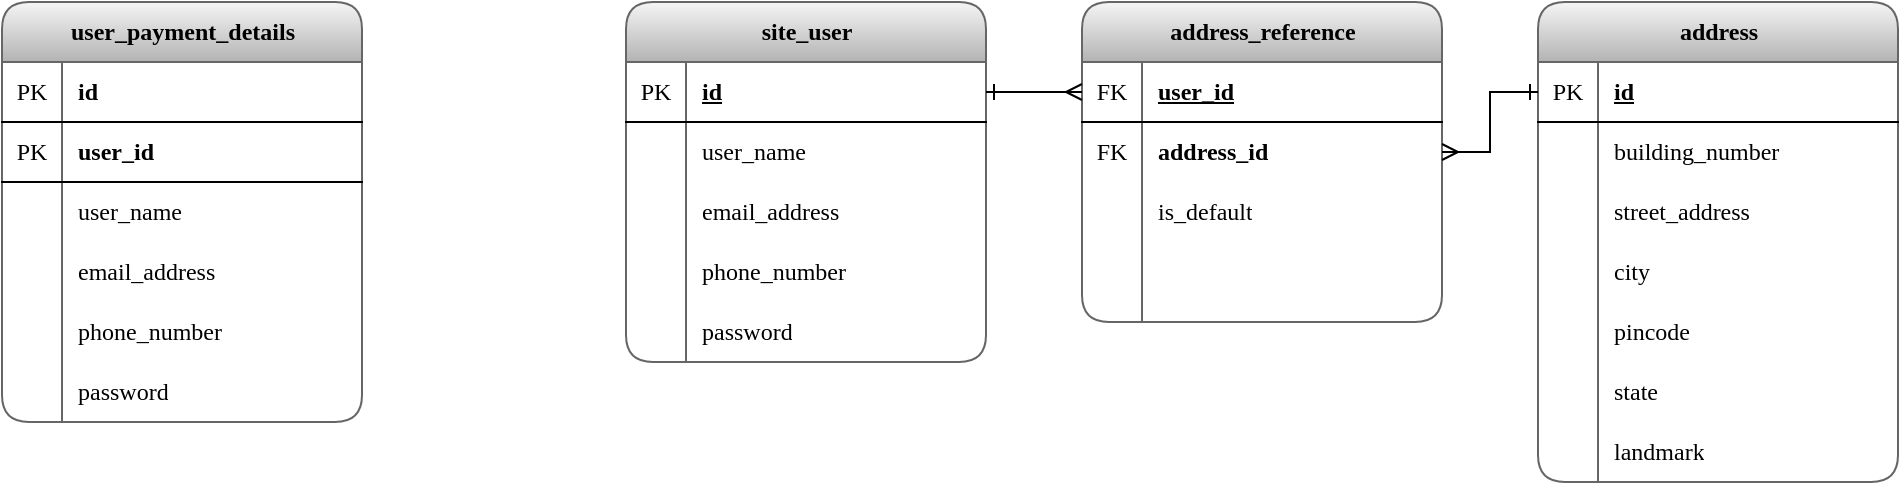 <mxfile version="27.0.9">
  <diagram name="Page-1" id="H2ZzRHWEbpJUJlyvexI7">
    <mxGraphModel dx="1695" dy="439" grid="1" gridSize="12" guides="1" tooltips="1" connect="1" arrows="1" fold="1" page="1" pageScale="1" pageWidth="827" pageHeight="1169" math="0" shadow="0">
      <root>
        <mxCell id="0" />
        <mxCell id="1" parent="0" />
        <mxCell id="I7PQQwjXUYnafsp2ZQOq-79" value="&lt;b&gt;site_user&lt;/b&gt;" style="shape=table;startSize=30;container=1;collapsible=1;childLayout=tableLayout;fixedRows=1;rowLines=0;fontStyle=0;align=center;resizeLast=1;html=1;strokeColor=#666666;swimlaneLine=1;rounded=1;shadow=0;fontFamily=Verdana;fillColor=#f5f5f5;gradientColor=#b3b3b3;" vertex="1" parent="1">
          <mxGeometry x="144" y="144" width="180" height="180" as="geometry">
            <mxRectangle x="144" y="144" width="72" height="30" as="alternateBounds" />
          </mxGeometry>
        </mxCell>
        <mxCell id="I7PQQwjXUYnafsp2ZQOq-80" value="" style="shape=tableRow;horizontal=0;startSize=0;swimlaneHead=0;swimlaneBody=0;fillColor=none;collapsible=0;dropTarget=0;points=[[0,0.5],[1,0.5]];portConstraint=eastwest;top=0;left=0;right=0;bottom=1;fontFamily=Verdana;fontStyle=0" vertex="1" parent="I7PQQwjXUYnafsp2ZQOq-79">
          <mxGeometry y="30" width="180" height="30" as="geometry" />
        </mxCell>
        <mxCell id="I7PQQwjXUYnafsp2ZQOq-81" value="PK" style="shape=partialRectangle;connectable=0;fillColor=none;top=0;left=0;bottom=0;right=0;fontStyle=0;overflow=hidden;whiteSpace=wrap;html=1;fontFamily=Verdana;" vertex="1" parent="I7PQQwjXUYnafsp2ZQOq-80">
          <mxGeometry width="30" height="30" as="geometry">
            <mxRectangle width="30" height="30" as="alternateBounds" />
          </mxGeometry>
        </mxCell>
        <mxCell id="I7PQQwjXUYnafsp2ZQOq-82" value="id" style="shape=partialRectangle;connectable=0;fillColor=none;top=0;left=0;bottom=0;right=0;align=left;spacingLeft=6;fontStyle=5;overflow=hidden;whiteSpace=wrap;html=1;fontFamily=Verdana;" vertex="1" parent="I7PQQwjXUYnafsp2ZQOq-80">
          <mxGeometry x="30" width="150" height="30" as="geometry">
            <mxRectangle width="150" height="30" as="alternateBounds" />
          </mxGeometry>
        </mxCell>
        <mxCell id="I7PQQwjXUYnafsp2ZQOq-83" value="" style="shape=tableRow;horizontal=0;startSize=0;swimlaneHead=0;swimlaneBody=0;fillColor=none;collapsible=0;dropTarget=0;points=[[0,0.5],[1,0.5]];portConstraint=eastwest;top=0;left=0;right=0;bottom=0;fontFamily=Verdana;fontStyle=0" vertex="1" parent="I7PQQwjXUYnafsp2ZQOq-79">
          <mxGeometry y="60" width="180" height="30" as="geometry" />
        </mxCell>
        <mxCell id="I7PQQwjXUYnafsp2ZQOq-84" value="" style="shape=partialRectangle;connectable=0;fillColor=none;top=0;left=0;bottom=0;right=0;editable=1;overflow=hidden;whiteSpace=wrap;html=1;fontFamily=Verdana;fontStyle=0" vertex="1" parent="I7PQQwjXUYnafsp2ZQOq-83">
          <mxGeometry width="30" height="30" as="geometry">
            <mxRectangle width="30" height="30" as="alternateBounds" />
          </mxGeometry>
        </mxCell>
        <mxCell id="I7PQQwjXUYnafsp2ZQOq-85" value="user_name" style="shape=partialRectangle;connectable=0;fillColor=none;top=0;left=0;bottom=0;right=0;align=left;spacingLeft=6;overflow=hidden;whiteSpace=wrap;html=1;fontStyle=0;fontFamily=Verdana;" vertex="1" parent="I7PQQwjXUYnafsp2ZQOq-83">
          <mxGeometry x="30" width="150" height="30" as="geometry">
            <mxRectangle width="150" height="30" as="alternateBounds" />
          </mxGeometry>
        </mxCell>
        <mxCell id="I7PQQwjXUYnafsp2ZQOq-86" value="" style="shape=tableRow;horizontal=0;startSize=0;swimlaneHead=0;swimlaneBody=0;fillColor=none;collapsible=0;dropTarget=0;points=[[0,0.5],[1,0.5]];portConstraint=eastwest;top=0;left=0;right=0;bottom=0;fontFamily=Verdana;fontStyle=0" vertex="1" parent="I7PQQwjXUYnafsp2ZQOq-79">
          <mxGeometry y="90" width="180" height="30" as="geometry" />
        </mxCell>
        <mxCell id="I7PQQwjXUYnafsp2ZQOq-87" value="" style="shape=partialRectangle;connectable=0;fillColor=none;top=0;left=0;bottom=0;right=0;editable=1;overflow=hidden;whiteSpace=wrap;html=1;fontFamily=Verdana;fontStyle=0" vertex="1" parent="I7PQQwjXUYnafsp2ZQOq-86">
          <mxGeometry width="30" height="30" as="geometry">
            <mxRectangle width="30" height="30" as="alternateBounds" />
          </mxGeometry>
        </mxCell>
        <mxCell id="I7PQQwjXUYnafsp2ZQOq-88" value="email_address" style="shape=partialRectangle;connectable=0;fillColor=none;top=0;left=0;bottom=0;right=0;align=left;spacingLeft=6;overflow=hidden;whiteSpace=wrap;html=1;fontStyle=0;fontFamily=Verdana;" vertex="1" parent="I7PQQwjXUYnafsp2ZQOq-86">
          <mxGeometry x="30" width="150" height="30" as="geometry">
            <mxRectangle width="150" height="30" as="alternateBounds" />
          </mxGeometry>
        </mxCell>
        <mxCell id="I7PQQwjXUYnafsp2ZQOq-89" value="" style="shape=tableRow;horizontal=0;startSize=0;swimlaneHead=0;swimlaneBody=0;fillColor=none;collapsible=0;dropTarget=0;points=[[0,0.5],[1,0.5]];portConstraint=eastwest;top=0;left=0;right=0;bottom=0;fontFamily=Verdana;fontStyle=0" vertex="1" parent="I7PQQwjXUYnafsp2ZQOq-79">
          <mxGeometry y="120" width="180" height="30" as="geometry" />
        </mxCell>
        <mxCell id="I7PQQwjXUYnafsp2ZQOq-90" value="" style="shape=partialRectangle;connectable=0;fillColor=none;top=0;left=0;bottom=0;right=0;editable=1;overflow=hidden;whiteSpace=wrap;html=1;fontFamily=Verdana;fontStyle=0" vertex="1" parent="I7PQQwjXUYnafsp2ZQOq-89">
          <mxGeometry width="30" height="30" as="geometry">
            <mxRectangle width="30" height="30" as="alternateBounds" />
          </mxGeometry>
        </mxCell>
        <mxCell id="I7PQQwjXUYnafsp2ZQOq-91" value="phone_number" style="shape=partialRectangle;connectable=0;fillColor=none;top=0;left=0;bottom=0;right=0;align=left;spacingLeft=6;overflow=hidden;whiteSpace=wrap;html=1;fontStyle=0;fontFamily=Verdana;" vertex="1" parent="I7PQQwjXUYnafsp2ZQOq-89">
          <mxGeometry x="30" width="150" height="30" as="geometry">
            <mxRectangle width="150" height="30" as="alternateBounds" />
          </mxGeometry>
        </mxCell>
        <mxCell id="I7PQQwjXUYnafsp2ZQOq-106" value="" style="shape=tableRow;horizontal=0;startSize=0;swimlaneHead=0;swimlaneBody=0;fillColor=none;collapsible=0;dropTarget=0;points=[[0,0.5],[1,0.5]];portConstraint=eastwest;top=0;left=0;right=0;bottom=0;fontFamily=Verdana;fontStyle=0" vertex="1" parent="I7PQQwjXUYnafsp2ZQOq-79">
          <mxGeometry y="150" width="180" height="30" as="geometry" />
        </mxCell>
        <mxCell id="I7PQQwjXUYnafsp2ZQOq-107" value="" style="shape=partialRectangle;connectable=0;fillColor=none;top=0;left=0;bottom=0;right=0;editable=1;overflow=hidden;whiteSpace=wrap;html=1;fontFamily=Verdana;fontStyle=0" vertex="1" parent="I7PQQwjXUYnafsp2ZQOq-106">
          <mxGeometry width="30" height="30" as="geometry">
            <mxRectangle width="30" height="30" as="alternateBounds" />
          </mxGeometry>
        </mxCell>
        <mxCell id="I7PQQwjXUYnafsp2ZQOq-108" value="password" style="shape=partialRectangle;connectable=0;fillColor=none;top=0;left=0;bottom=0;right=0;align=left;spacingLeft=6;overflow=hidden;whiteSpace=wrap;html=1;fontStyle=0;fontFamily=Verdana;" vertex="1" parent="I7PQQwjXUYnafsp2ZQOq-106">
          <mxGeometry x="30" width="150" height="30" as="geometry">
            <mxRectangle width="150" height="30" as="alternateBounds" />
          </mxGeometry>
        </mxCell>
        <mxCell id="I7PQQwjXUYnafsp2ZQOq-109" value="&lt;b&gt;address&lt;/b&gt;" style="shape=table;startSize=30;container=1;collapsible=1;childLayout=tableLayout;fixedRows=1;rowLines=0;fontStyle=0;align=center;resizeLast=1;html=1;strokeColor=#666666;swimlaneLine=1;rounded=1;shadow=0;fontFamily=Verdana;fillColor=#f5f5f5;gradientColor=#b3b3b3;" vertex="1" parent="1">
          <mxGeometry x="600" y="144" width="180" height="240" as="geometry">
            <mxRectangle x="144" y="144" width="72" height="30" as="alternateBounds" />
          </mxGeometry>
        </mxCell>
        <mxCell id="I7PQQwjXUYnafsp2ZQOq-110" value="" style="shape=tableRow;horizontal=0;startSize=0;swimlaneHead=0;swimlaneBody=0;fillColor=none;collapsible=0;dropTarget=0;points=[[0,0.5],[1,0.5]];portConstraint=eastwest;top=0;left=0;right=0;bottom=1;fontFamily=Verdana;fontStyle=0" vertex="1" parent="I7PQQwjXUYnafsp2ZQOq-109">
          <mxGeometry y="30" width="180" height="30" as="geometry" />
        </mxCell>
        <mxCell id="I7PQQwjXUYnafsp2ZQOq-111" value="PK" style="shape=partialRectangle;connectable=0;fillColor=none;top=0;left=0;bottom=0;right=0;fontStyle=0;overflow=hidden;whiteSpace=wrap;html=1;fontFamily=Verdana;" vertex="1" parent="I7PQQwjXUYnafsp2ZQOq-110">
          <mxGeometry width="30" height="30" as="geometry">
            <mxRectangle width="30" height="30" as="alternateBounds" />
          </mxGeometry>
        </mxCell>
        <mxCell id="I7PQQwjXUYnafsp2ZQOq-112" value="id" style="shape=partialRectangle;connectable=0;fillColor=none;top=0;left=0;bottom=0;right=0;align=left;spacingLeft=6;fontStyle=5;overflow=hidden;whiteSpace=wrap;html=1;fontFamily=Verdana;" vertex="1" parent="I7PQQwjXUYnafsp2ZQOq-110">
          <mxGeometry x="30" width="150" height="30" as="geometry">
            <mxRectangle width="150" height="30" as="alternateBounds" />
          </mxGeometry>
        </mxCell>
        <mxCell id="I7PQQwjXUYnafsp2ZQOq-113" value="" style="shape=tableRow;horizontal=0;startSize=0;swimlaneHead=0;swimlaneBody=0;fillColor=none;collapsible=0;dropTarget=0;points=[[0,0.5],[1,0.5]];portConstraint=eastwest;top=0;left=0;right=0;bottom=0;fontFamily=Verdana;fontStyle=0" vertex="1" parent="I7PQQwjXUYnafsp2ZQOq-109">
          <mxGeometry y="60" width="180" height="30" as="geometry" />
        </mxCell>
        <mxCell id="I7PQQwjXUYnafsp2ZQOq-114" value="" style="shape=partialRectangle;connectable=0;fillColor=none;top=0;left=0;bottom=0;right=0;editable=1;overflow=hidden;whiteSpace=wrap;html=1;fontFamily=Verdana;fontStyle=0" vertex="1" parent="I7PQQwjXUYnafsp2ZQOq-113">
          <mxGeometry width="30" height="30" as="geometry">
            <mxRectangle width="30" height="30" as="alternateBounds" />
          </mxGeometry>
        </mxCell>
        <mxCell id="I7PQQwjXUYnafsp2ZQOq-115" value="building_number" style="shape=partialRectangle;connectable=0;fillColor=none;top=0;left=0;bottom=0;right=0;align=left;spacingLeft=6;overflow=hidden;whiteSpace=wrap;html=1;fontFamily=Verdana;fontStyle=0" vertex="1" parent="I7PQQwjXUYnafsp2ZQOq-113">
          <mxGeometry x="30" width="150" height="30" as="geometry">
            <mxRectangle width="150" height="30" as="alternateBounds" />
          </mxGeometry>
        </mxCell>
        <mxCell id="I7PQQwjXUYnafsp2ZQOq-116" value="" style="shape=tableRow;horizontal=0;startSize=0;swimlaneHead=0;swimlaneBody=0;fillColor=none;collapsible=0;dropTarget=0;points=[[0,0.5],[1,0.5]];portConstraint=eastwest;top=0;left=0;right=0;bottom=0;fontFamily=Verdana;fontStyle=0" vertex="1" parent="I7PQQwjXUYnafsp2ZQOq-109">
          <mxGeometry y="90" width="180" height="30" as="geometry" />
        </mxCell>
        <mxCell id="I7PQQwjXUYnafsp2ZQOq-117" value="" style="shape=partialRectangle;connectable=0;fillColor=none;top=0;left=0;bottom=0;right=0;editable=1;overflow=hidden;whiteSpace=wrap;html=1;fontFamily=Verdana;fontStyle=0" vertex="1" parent="I7PQQwjXUYnafsp2ZQOq-116">
          <mxGeometry width="30" height="30" as="geometry">
            <mxRectangle width="30" height="30" as="alternateBounds" />
          </mxGeometry>
        </mxCell>
        <mxCell id="I7PQQwjXUYnafsp2ZQOq-118" value="street_address" style="shape=partialRectangle;connectable=0;fillColor=none;top=0;left=0;bottom=0;right=0;align=left;spacingLeft=6;overflow=hidden;whiteSpace=wrap;html=1;fontFamily=Verdana;fontStyle=0" vertex="1" parent="I7PQQwjXUYnafsp2ZQOq-116">
          <mxGeometry x="30" width="150" height="30" as="geometry">
            <mxRectangle width="150" height="30" as="alternateBounds" />
          </mxGeometry>
        </mxCell>
        <mxCell id="I7PQQwjXUYnafsp2ZQOq-119" value="" style="shape=tableRow;horizontal=0;startSize=0;swimlaneHead=0;swimlaneBody=0;fillColor=none;collapsible=0;dropTarget=0;points=[[0,0.5],[1,0.5]];portConstraint=eastwest;top=0;left=0;right=0;bottom=0;fontFamily=Verdana;fontStyle=0" vertex="1" parent="I7PQQwjXUYnafsp2ZQOq-109">
          <mxGeometry y="120" width="180" height="30" as="geometry" />
        </mxCell>
        <mxCell id="I7PQQwjXUYnafsp2ZQOq-120" value="" style="shape=partialRectangle;connectable=0;fillColor=none;top=0;left=0;bottom=0;right=0;editable=1;overflow=hidden;whiteSpace=wrap;html=1;fontFamily=Verdana;fontStyle=0" vertex="1" parent="I7PQQwjXUYnafsp2ZQOq-119">
          <mxGeometry width="30" height="30" as="geometry">
            <mxRectangle width="30" height="30" as="alternateBounds" />
          </mxGeometry>
        </mxCell>
        <mxCell id="I7PQQwjXUYnafsp2ZQOq-121" value="city" style="shape=partialRectangle;connectable=0;fillColor=none;top=0;left=0;bottom=0;right=0;align=left;spacingLeft=6;overflow=hidden;whiteSpace=wrap;html=1;fontFamily=Verdana;fontStyle=0" vertex="1" parent="I7PQQwjXUYnafsp2ZQOq-119">
          <mxGeometry x="30" width="150" height="30" as="geometry">
            <mxRectangle width="150" height="30" as="alternateBounds" />
          </mxGeometry>
        </mxCell>
        <mxCell id="I7PQQwjXUYnafsp2ZQOq-125" value="" style="shape=tableRow;horizontal=0;startSize=0;swimlaneHead=0;swimlaneBody=0;fillColor=none;collapsible=0;dropTarget=0;points=[[0,0.5],[1,0.5]];portConstraint=eastwest;top=0;left=0;right=0;bottom=0;fontFamily=Verdana;fontStyle=0" vertex="1" parent="I7PQQwjXUYnafsp2ZQOq-109">
          <mxGeometry y="150" width="180" height="30" as="geometry" />
        </mxCell>
        <mxCell id="I7PQQwjXUYnafsp2ZQOq-126" value="" style="shape=partialRectangle;connectable=0;fillColor=none;top=0;left=0;bottom=0;right=0;editable=1;overflow=hidden;whiteSpace=wrap;html=1;fontFamily=Verdana;fontStyle=0" vertex="1" parent="I7PQQwjXUYnafsp2ZQOq-125">
          <mxGeometry width="30" height="30" as="geometry">
            <mxRectangle width="30" height="30" as="alternateBounds" />
          </mxGeometry>
        </mxCell>
        <mxCell id="I7PQQwjXUYnafsp2ZQOq-127" value="pincode" style="shape=partialRectangle;connectable=0;fillColor=none;top=0;left=0;bottom=0;right=0;align=left;spacingLeft=6;overflow=hidden;whiteSpace=wrap;html=1;fontFamily=Verdana;fontStyle=0" vertex="1" parent="I7PQQwjXUYnafsp2ZQOq-125">
          <mxGeometry x="30" width="150" height="30" as="geometry">
            <mxRectangle width="150" height="30" as="alternateBounds" />
          </mxGeometry>
        </mxCell>
        <mxCell id="I7PQQwjXUYnafsp2ZQOq-122" value="" style="shape=tableRow;horizontal=0;startSize=0;swimlaneHead=0;swimlaneBody=0;fillColor=none;collapsible=0;dropTarget=0;points=[[0,0.5],[1,0.5]];portConstraint=eastwest;top=0;left=0;right=0;bottom=0;fontFamily=Verdana;fontStyle=0" vertex="1" parent="I7PQQwjXUYnafsp2ZQOq-109">
          <mxGeometry y="180" width="180" height="30" as="geometry" />
        </mxCell>
        <mxCell id="I7PQQwjXUYnafsp2ZQOq-123" value="" style="shape=partialRectangle;connectable=0;fillColor=none;top=0;left=0;bottom=0;right=0;editable=1;overflow=hidden;whiteSpace=wrap;html=1;fontFamily=Verdana;fontStyle=0" vertex="1" parent="I7PQQwjXUYnafsp2ZQOq-122">
          <mxGeometry width="30" height="30" as="geometry">
            <mxRectangle width="30" height="30" as="alternateBounds" />
          </mxGeometry>
        </mxCell>
        <mxCell id="I7PQQwjXUYnafsp2ZQOq-124" value="state" style="shape=partialRectangle;connectable=0;fillColor=none;top=0;left=0;bottom=0;right=0;align=left;spacingLeft=6;overflow=hidden;whiteSpace=wrap;html=1;fontFamily=Verdana;fontStyle=0" vertex="1" parent="I7PQQwjXUYnafsp2ZQOq-122">
          <mxGeometry x="30" width="150" height="30" as="geometry">
            <mxRectangle width="150" height="30" as="alternateBounds" />
          </mxGeometry>
        </mxCell>
        <mxCell id="I7PQQwjXUYnafsp2ZQOq-128" value="" style="shape=tableRow;horizontal=0;startSize=0;swimlaneHead=0;swimlaneBody=0;fillColor=none;collapsible=0;dropTarget=0;points=[[0,0.5],[1,0.5]];portConstraint=eastwest;top=0;left=0;right=0;bottom=0;fontFamily=Verdana;fontStyle=0" vertex="1" parent="I7PQQwjXUYnafsp2ZQOq-109">
          <mxGeometry y="210" width="180" height="30" as="geometry" />
        </mxCell>
        <mxCell id="I7PQQwjXUYnafsp2ZQOq-129" value="" style="shape=partialRectangle;connectable=0;fillColor=none;top=0;left=0;bottom=0;right=0;editable=1;overflow=hidden;whiteSpace=wrap;html=1;fontFamily=Verdana;fontStyle=0" vertex="1" parent="I7PQQwjXUYnafsp2ZQOq-128">
          <mxGeometry width="30" height="30" as="geometry">
            <mxRectangle width="30" height="30" as="alternateBounds" />
          </mxGeometry>
        </mxCell>
        <mxCell id="I7PQQwjXUYnafsp2ZQOq-130" value="landmark" style="shape=partialRectangle;connectable=0;fillColor=none;top=0;left=0;bottom=0;right=0;align=left;spacingLeft=6;overflow=hidden;whiteSpace=wrap;html=1;fontFamily=Verdana;fontStyle=0" vertex="1" parent="I7PQQwjXUYnafsp2ZQOq-128">
          <mxGeometry x="30" width="150" height="30" as="geometry">
            <mxRectangle width="150" height="30" as="alternateBounds" />
          </mxGeometry>
        </mxCell>
        <mxCell id="I7PQQwjXUYnafsp2ZQOq-131" value="&lt;b&gt;address_reference&lt;/b&gt;" style="shape=table;startSize=30;container=1;collapsible=1;childLayout=tableLayout;fixedRows=1;rowLines=0;fontStyle=0;align=center;resizeLast=1;html=1;strokeColor=#666666;swimlaneLine=1;rounded=1;shadow=0;fontFamily=Verdana;fillColor=#f5f5f5;gradientColor=#b3b3b3;" vertex="1" parent="1">
          <mxGeometry x="372" y="144" width="180" height="160" as="geometry">
            <mxRectangle x="372" y="144" width="72" height="30" as="alternateBounds" />
          </mxGeometry>
        </mxCell>
        <mxCell id="I7PQQwjXUYnafsp2ZQOq-132" value="" style="shape=tableRow;horizontal=0;startSize=0;swimlaneHead=0;swimlaneBody=0;fillColor=none;collapsible=0;dropTarget=0;points=[[0,0.5],[1,0.5]];portConstraint=eastwest;top=0;left=0;right=0;bottom=1;fontFamily=Verdana;fontStyle=0" vertex="1" parent="I7PQQwjXUYnafsp2ZQOq-131">
          <mxGeometry y="30" width="180" height="30" as="geometry" />
        </mxCell>
        <mxCell id="I7PQQwjXUYnafsp2ZQOq-133" value="FK" style="shape=partialRectangle;connectable=0;fillColor=none;top=0;left=0;bottom=0;right=0;fontStyle=0;overflow=hidden;whiteSpace=wrap;html=1;fontFamily=Verdana;" vertex="1" parent="I7PQQwjXUYnafsp2ZQOq-132">
          <mxGeometry width="30" height="30" as="geometry">
            <mxRectangle width="30" height="30" as="alternateBounds" />
          </mxGeometry>
        </mxCell>
        <mxCell id="I7PQQwjXUYnafsp2ZQOq-134" value="user_id" style="shape=partialRectangle;connectable=0;fillColor=none;top=0;left=0;bottom=0;right=0;align=left;spacingLeft=6;fontStyle=5;overflow=hidden;whiteSpace=wrap;html=1;fontFamily=Verdana;" vertex="1" parent="I7PQQwjXUYnafsp2ZQOq-132">
          <mxGeometry x="30" width="150" height="30" as="geometry">
            <mxRectangle width="150" height="30" as="alternateBounds" />
          </mxGeometry>
        </mxCell>
        <mxCell id="I7PQQwjXUYnafsp2ZQOq-135" value="" style="shape=tableRow;horizontal=0;startSize=0;swimlaneHead=0;swimlaneBody=0;fillColor=none;collapsible=0;dropTarget=0;points=[[0,0.5],[1,0.5]];portConstraint=eastwest;top=0;left=0;right=0;bottom=0;fontFamily=Verdana;fontStyle=0" vertex="1" parent="I7PQQwjXUYnafsp2ZQOq-131">
          <mxGeometry y="60" width="180" height="30" as="geometry" />
        </mxCell>
        <mxCell id="I7PQQwjXUYnafsp2ZQOq-136" value="FK" style="shape=partialRectangle;connectable=0;fillColor=none;top=0;left=0;bottom=0;right=0;editable=1;overflow=hidden;whiteSpace=wrap;html=1;fontFamily=Verdana;fontStyle=0" vertex="1" parent="I7PQQwjXUYnafsp2ZQOq-135">
          <mxGeometry width="30" height="30" as="geometry">
            <mxRectangle width="30" height="30" as="alternateBounds" />
          </mxGeometry>
        </mxCell>
        <mxCell id="I7PQQwjXUYnafsp2ZQOq-137" value="&lt;span style=&quot;font-weight: 700;&quot;&gt;address_id&lt;/span&gt;" style="shape=partialRectangle;connectable=0;fillColor=none;top=0;left=0;bottom=0;right=0;align=left;spacingLeft=6;overflow=hidden;whiteSpace=wrap;html=1;fontStyle=0;fontFamily=Verdana;" vertex="1" parent="I7PQQwjXUYnafsp2ZQOq-135">
          <mxGeometry x="30" width="150" height="30" as="geometry">
            <mxRectangle width="150" height="30" as="alternateBounds" />
          </mxGeometry>
        </mxCell>
        <mxCell id="I7PQQwjXUYnafsp2ZQOq-138" value="" style="shape=tableRow;horizontal=0;startSize=0;swimlaneHead=0;swimlaneBody=0;fillColor=none;collapsible=0;dropTarget=0;points=[[0,0.5],[1,0.5]];portConstraint=eastwest;top=0;left=0;right=0;bottom=0;fontFamily=Verdana;fontStyle=0" vertex="1" parent="I7PQQwjXUYnafsp2ZQOq-131">
          <mxGeometry y="90" width="180" height="30" as="geometry" />
        </mxCell>
        <mxCell id="I7PQQwjXUYnafsp2ZQOq-139" value="" style="shape=partialRectangle;connectable=0;fillColor=none;top=0;left=0;bottom=0;right=0;editable=1;overflow=hidden;whiteSpace=wrap;html=1;fontFamily=Verdana;fontStyle=0" vertex="1" parent="I7PQQwjXUYnafsp2ZQOq-138">
          <mxGeometry width="30" height="30" as="geometry">
            <mxRectangle width="30" height="30" as="alternateBounds" />
          </mxGeometry>
        </mxCell>
        <mxCell id="I7PQQwjXUYnafsp2ZQOq-140" value="is_default" style="shape=partialRectangle;connectable=0;fillColor=none;top=0;left=0;bottom=0;right=0;align=left;spacingLeft=6;overflow=hidden;whiteSpace=wrap;html=1;fontStyle=0;fontFamily=Verdana;" vertex="1" parent="I7PQQwjXUYnafsp2ZQOq-138">
          <mxGeometry x="30" width="150" height="30" as="geometry">
            <mxRectangle width="150" height="30" as="alternateBounds" />
          </mxGeometry>
        </mxCell>
        <mxCell id="I7PQQwjXUYnafsp2ZQOq-144" value="" style="shape=tableRow;horizontal=0;startSize=0;swimlaneHead=0;swimlaneBody=0;fillColor=none;collapsible=0;dropTarget=0;points=[[0,0.5],[1,0.5]];portConstraint=eastwest;top=0;left=0;right=0;bottom=0;fontFamily=Verdana;fontStyle=0" vertex="1" parent="I7PQQwjXUYnafsp2ZQOq-131">
          <mxGeometry y="120" width="180" height="20" as="geometry" />
        </mxCell>
        <mxCell id="I7PQQwjXUYnafsp2ZQOq-145" value="" style="shape=partialRectangle;connectable=0;fillColor=none;top=0;left=0;bottom=0;right=0;editable=1;overflow=hidden;whiteSpace=wrap;html=1;fontFamily=Verdana;fontStyle=0" vertex="1" parent="I7PQQwjXUYnafsp2ZQOq-144">
          <mxGeometry width="30" height="20" as="geometry">
            <mxRectangle width="30" height="20" as="alternateBounds" />
          </mxGeometry>
        </mxCell>
        <mxCell id="I7PQQwjXUYnafsp2ZQOq-146" value="" style="shape=partialRectangle;connectable=0;fillColor=none;top=0;left=0;bottom=0;right=0;align=left;spacingLeft=6;overflow=hidden;whiteSpace=wrap;html=1;fontStyle=0;fontFamily=Verdana;" vertex="1" parent="I7PQQwjXUYnafsp2ZQOq-144">
          <mxGeometry x="30" width="150" height="20" as="geometry">
            <mxRectangle width="150" height="20" as="alternateBounds" />
          </mxGeometry>
        </mxCell>
        <mxCell id="I7PQQwjXUYnafsp2ZQOq-141" value="" style="shape=tableRow;horizontal=0;startSize=0;swimlaneHead=0;swimlaneBody=0;fillColor=none;collapsible=0;dropTarget=0;points=[[0,0.5],[1,0.5]];portConstraint=eastwest;top=0;left=0;right=0;bottom=0;fontFamily=Verdana;fontStyle=0" vertex="1" parent="I7PQQwjXUYnafsp2ZQOq-131">
          <mxGeometry y="140" width="180" height="20" as="geometry" />
        </mxCell>
        <mxCell id="I7PQQwjXUYnafsp2ZQOq-142" value="" style="shape=partialRectangle;connectable=0;fillColor=none;top=0;left=0;bottom=0;right=0;editable=1;overflow=hidden;whiteSpace=wrap;html=1;fontFamily=Verdana;fontStyle=0" vertex="1" parent="I7PQQwjXUYnafsp2ZQOq-141">
          <mxGeometry width="30" height="20" as="geometry">
            <mxRectangle width="30" height="20" as="alternateBounds" />
          </mxGeometry>
        </mxCell>
        <mxCell id="I7PQQwjXUYnafsp2ZQOq-143" value="" style="shape=partialRectangle;connectable=0;fillColor=none;top=0;left=0;bottom=0;right=0;align=left;spacingLeft=6;overflow=hidden;whiteSpace=wrap;html=1;fontStyle=0;fontFamily=Verdana;" vertex="1" parent="I7PQQwjXUYnafsp2ZQOq-141">
          <mxGeometry x="30" width="150" height="20" as="geometry">
            <mxRectangle width="150" height="20" as="alternateBounds" />
          </mxGeometry>
        </mxCell>
        <mxCell id="I7PQQwjXUYnafsp2ZQOq-147" style="edgeStyle=orthogonalEdgeStyle;rounded=0;orthogonalLoop=1;jettySize=auto;html=1;exitX=1;exitY=0.5;exitDx=0;exitDy=0;startArrow=ERone;startFill=0;endArrow=ERmany;endFill=0;" edge="1" parent="1" source="I7PQQwjXUYnafsp2ZQOq-80" target="I7PQQwjXUYnafsp2ZQOq-132">
          <mxGeometry relative="1" as="geometry" />
        </mxCell>
        <mxCell id="I7PQQwjXUYnafsp2ZQOq-148" style="edgeStyle=orthogonalEdgeStyle;rounded=0;orthogonalLoop=1;jettySize=auto;html=1;exitX=1;exitY=0.5;exitDx=0;exitDy=0;startArrow=ERmany;startFill=0;endArrow=ERone;endFill=0;" edge="1" parent="1" source="I7PQQwjXUYnafsp2ZQOq-135" target="I7PQQwjXUYnafsp2ZQOq-110">
          <mxGeometry relative="1" as="geometry" />
        </mxCell>
        <mxCell id="I7PQQwjXUYnafsp2ZQOq-149" value="&lt;b&gt;user_payment_details&lt;/b&gt;" style="shape=table;startSize=30;container=1;collapsible=1;childLayout=tableLayout;fixedRows=1;rowLines=0;fontStyle=0;align=center;resizeLast=1;html=1;strokeColor=#666666;swimlaneLine=1;rounded=1;shadow=0;fontFamily=Verdana;fillColor=#f5f5f5;gradientColor=#b3b3b3;" vertex="1" parent="1">
          <mxGeometry x="-168" y="144" width="180" height="210" as="geometry">
            <mxRectangle x="144" y="144" width="72" height="30" as="alternateBounds" />
          </mxGeometry>
        </mxCell>
        <mxCell id="I7PQQwjXUYnafsp2ZQOq-150" value="" style="shape=tableRow;horizontal=0;startSize=0;swimlaneHead=0;swimlaneBody=0;fillColor=none;collapsible=0;dropTarget=0;points=[[0,0.5],[1,0.5]];portConstraint=eastwest;top=0;left=0;right=0;bottom=1;fontFamily=Verdana;fontStyle=0" vertex="1" parent="I7PQQwjXUYnafsp2ZQOq-149">
          <mxGeometry y="30" width="180" height="30" as="geometry" />
        </mxCell>
        <mxCell id="I7PQQwjXUYnafsp2ZQOq-151" value="PK" style="shape=partialRectangle;connectable=0;fillColor=none;top=0;left=0;bottom=0;right=0;fontStyle=0;overflow=hidden;whiteSpace=wrap;html=1;fontFamily=Verdana;" vertex="1" parent="I7PQQwjXUYnafsp2ZQOq-150">
          <mxGeometry width="30" height="30" as="geometry">
            <mxRectangle width="30" height="30" as="alternateBounds" />
          </mxGeometry>
        </mxCell>
        <mxCell id="I7PQQwjXUYnafsp2ZQOq-152" value="id" style="shape=partialRectangle;connectable=0;fillColor=none;top=0;left=0;bottom=0;right=0;align=left;spacingLeft=6;fontStyle=1;overflow=hidden;whiteSpace=wrap;html=1;fontFamily=Verdana;" vertex="1" parent="I7PQQwjXUYnafsp2ZQOq-150">
          <mxGeometry x="30" width="150" height="30" as="geometry">
            <mxRectangle width="150" height="30" as="alternateBounds" />
          </mxGeometry>
        </mxCell>
        <mxCell id="I7PQQwjXUYnafsp2ZQOq-181" value="" style="shape=tableRow;horizontal=0;startSize=0;swimlaneHead=0;swimlaneBody=0;fillColor=none;collapsible=0;dropTarget=0;points=[[0,0.5],[1,0.5]];portConstraint=eastwest;top=0;left=0;right=0;bottom=1;fontFamily=Verdana;fontStyle=0" vertex="1" parent="I7PQQwjXUYnafsp2ZQOq-149">
          <mxGeometry y="60" width="180" height="30" as="geometry" />
        </mxCell>
        <mxCell id="I7PQQwjXUYnafsp2ZQOq-182" value="PK" style="shape=partialRectangle;connectable=0;fillColor=none;top=0;left=0;bottom=0;right=0;fontStyle=0;overflow=hidden;whiteSpace=wrap;html=1;fontFamily=Verdana;" vertex="1" parent="I7PQQwjXUYnafsp2ZQOq-181">
          <mxGeometry width="30" height="30" as="geometry">
            <mxRectangle width="30" height="30" as="alternateBounds" />
          </mxGeometry>
        </mxCell>
        <mxCell id="I7PQQwjXUYnafsp2ZQOq-183" value="user_id" style="shape=partialRectangle;connectable=0;fillColor=none;top=0;left=0;bottom=0;right=0;align=left;spacingLeft=6;fontStyle=1;overflow=hidden;whiteSpace=wrap;html=1;fontFamily=Verdana;" vertex="1" parent="I7PQQwjXUYnafsp2ZQOq-181">
          <mxGeometry x="30" width="150" height="30" as="geometry">
            <mxRectangle width="150" height="30" as="alternateBounds" />
          </mxGeometry>
        </mxCell>
        <mxCell id="I7PQQwjXUYnafsp2ZQOq-153" value="" style="shape=tableRow;horizontal=0;startSize=0;swimlaneHead=0;swimlaneBody=0;fillColor=none;collapsible=0;dropTarget=0;points=[[0,0.5],[1,0.5]];portConstraint=eastwest;top=0;left=0;right=0;bottom=0;fontFamily=Verdana;fontStyle=0" vertex="1" parent="I7PQQwjXUYnafsp2ZQOq-149">
          <mxGeometry y="90" width="180" height="30" as="geometry" />
        </mxCell>
        <mxCell id="I7PQQwjXUYnafsp2ZQOq-154" value="" style="shape=partialRectangle;connectable=0;fillColor=none;top=0;left=0;bottom=0;right=0;editable=1;overflow=hidden;whiteSpace=wrap;html=1;fontFamily=Verdana;fontStyle=0" vertex="1" parent="I7PQQwjXUYnafsp2ZQOq-153">
          <mxGeometry width="30" height="30" as="geometry">
            <mxRectangle width="30" height="30" as="alternateBounds" />
          </mxGeometry>
        </mxCell>
        <mxCell id="I7PQQwjXUYnafsp2ZQOq-155" value="user_name" style="shape=partialRectangle;connectable=0;fillColor=none;top=0;left=0;bottom=0;right=0;align=left;spacingLeft=6;overflow=hidden;whiteSpace=wrap;html=1;fontStyle=0;fontFamily=Verdana;" vertex="1" parent="I7PQQwjXUYnafsp2ZQOq-153">
          <mxGeometry x="30" width="150" height="30" as="geometry">
            <mxRectangle width="150" height="30" as="alternateBounds" />
          </mxGeometry>
        </mxCell>
        <mxCell id="I7PQQwjXUYnafsp2ZQOq-156" value="" style="shape=tableRow;horizontal=0;startSize=0;swimlaneHead=0;swimlaneBody=0;fillColor=none;collapsible=0;dropTarget=0;points=[[0,0.5],[1,0.5]];portConstraint=eastwest;top=0;left=0;right=0;bottom=0;fontFamily=Verdana;fontStyle=0" vertex="1" parent="I7PQQwjXUYnafsp2ZQOq-149">
          <mxGeometry y="120" width="180" height="30" as="geometry" />
        </mxCell>
        <mxCell id="I7PQQwjXUYnafsp2ZQOq-157" value="" style="shape=partialRectangle;connectable=0;fillColor=none;top=0;left=0;bottom=0;right=0;editable=1;overflow=hidden;whiteSpace=wrap;html=1;fontFamily=Verdana;fontStyle=0" vertex="1" parent="I7PQQwjXUYnafsp2ZQOq-156">
          <mxGeometry width="30" height="30" as="geometry">
            <mxRectangle width="30" height="30" as="alternateBounds" />
          </mxGeometry>
        </mxCell>
        <mxCell id="I7PQQwjXUYnafsp2ZQOq-158" value="email_address" style="shape=partialRectangle;connectable=0;fillColor=none;top=0;left=0;bottom=0;right=0;align=left;spacingLeft=6;overflow=hidden;whiteSpace=wrap;html=1;fontStyle=0;fontFamily=Verdana;" vertex="1" parent="I7PQQwjXUYnafsp2ZQOq-156">
          <mxGeometry x="30" width="150" height="30" as="geometry">
            <mxRectangle width="150" height="30" as="alternateBounds" />
          </mxGeometry>
        </mxCell>
        <mxCell id="I7PQQwjXUYnafsp2ZQOq-159" value="" style="shape=tableRow;horizontal=0;startSize=0;swimlaneHead=0;swimlaneBody=0;fillColor=none;collapsible=0;dropTarget=0;points=[[0,0.5],[1,0.5]];portConstraint=eastwest;top=0;left=0;right=0;bottom=0;fontFamily=Verdana;fontStyle=0" vertex="1" parent="I7PQQwjXUYnafsp2ZQOq-149">
          <mxGeometry y="150" width="180" height="30" as="geometry" />
        </mxCell>
        <mxCell id="I7PQQwjXUYnafsp2ZQOq-160" value="" style="shape=partialRectangle;connectable=0;fillColor=none;top=0;left=0;bottom=0;right=0;editable=1;overflow=hidden;whiteSpace=wrap;html=1;fontFamily=Verdana;fontStyle=0" vertex="1" parent="I7PQQwjXUYnafsp2ZQOq-159">
          <mxGeometry width="30" height="30" as="geometry">
            <mxRectangle width="30" height="30" as="alternateBounds" />
          </mxGeometry>
        </mxCell>
        <mxCell id="I7PQQwjXUYnafsp2ZQOq-161" value="phone_number" style="shape=partialRectangle;connectable=0;fillColor=none;top=0;left=0;bottom=0;right=0;align=left;spacingLeft=6;overflow=hidden;whiteSpace=wrap;html=1;fontStyle=0;fontFamily=Verdana;" vertex="1" parent="I7PQQwjXUYnafsp2ZQOq-159">
          <mxGeometry x="30" width="150" height="30" as="geometry">
            <mxRectangle width="150" height="30" as="alternateBounds" />
          </mxGeometry>
        </mxCell>
        <mxCell id="I7PQQwjXUYnafsp2ZQOq-162" value="" style="shape=tableRow;horizontal=0;startSize=0;swimlaneHead=0;swimlaneBody=0;fillColor=none;collapsible=0;dropTarget=0;points=[[0,0.5],[1,0.5]];portConstraint=eastwest;top=0;left=0;right=0;bottom=0;fontFamily=Verdana;fontStyle=0" vertex="1" parent="I7PQQwjXUYnafsp2ZQOq-149">
          <mxGeometry y="180" width="180" height="30" as="geometry" />
        </mxCell>
        <mxCell id="I7PQQwjXUYnafsp2ZQOq-163" value="" style="shape=partialRectangle;connectable=0;fillColor=none;top=0;left=0;bottom=0;right=0;editable=1;overflow=hidden;whiteSpace=wrap;html=1;fontFamily=Verdana;fontStyle=0" vertex="1" parent="I7PQQwjXUYnafsp2ZQOq-162">
          <mxGeometry width="30" height="30" as="geometry">
            <mxRectangle width="30" height="30" as="alternateBounds" />
          </mxGeometry>
        </mxCell>
        <mxCell id="I7PQQwjXUYnafsp2ZQOq-164" value="password" style="shape=partialRectangle;connectable=0;fillColor=none;top=0;left=0;bottom=0;right=0;align=left;spacingLeft=6;overflow=hidden;whiteSpace=wrap;html=1;fontStyle=0;fontFamily=Verdana;" vertex="1" parent="I7PQQwjXUYnafsp2ZQOq-162">
          <mxGeometry x="30" width="150" height="30" as="geometry">
            <mxRectangle width="150" height="30" as="alternateBounds" />
          </mxGeometry>
        </mxCell>
      </root>
    </mxGraphModel>
  </diagram>
</mxfile>
